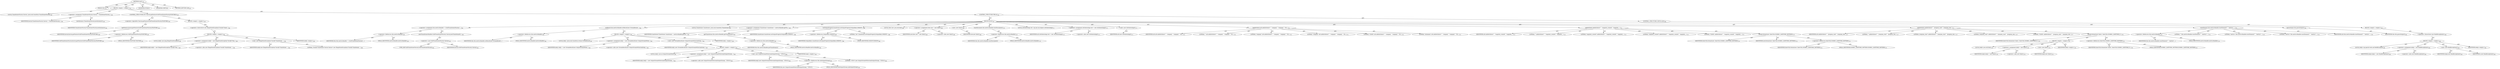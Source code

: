 digraph "start" {  
"111669149700" [label = <(METHOD,start)<SUB>155</SUB>> ]
"115964116992" [label = <(PARAM,this)<SUB>155</SUB>> ]
"25769803780" [label = <(BLOCK,&lt;empty&gt;,&lt;empty&gt;)<SUB>155</SUB>> ]
"94489280512" [label = <(LOCAL,TransformerFactory factory: javax.xml.transform.TransformerFactory)<SUB>158</SUB>> ]
"30064771083" [label = <(&lt;operator&gt;.assignment,TransformerFactory factory = TransformerFactory...)<SUB>158</SUB>> ]
"68719476754" [label = <(IDENTIFIER,factory,TransformerFactory factory = TransformerFactory...)<SUB>158</SUB>> ]
"30064771084" [label = <(newInstance,TransformerFactory.newInstance())<SUB>158</SUB>> ]
"68719476755" [label = <(IDENTIFIER,TransformerFactory,TransformerFactory.newInstance())<SUB>158</SUB>> ]
"47244640256" [label = <(CONTROL_STRUCTURE,IF,if (!factory.getFeature(SAXTransformerFactory.FEATURE)))<SUB>159</SUB>> ]
"30064771085" [label = <(&lt;operator&gt;.logicalNot,!factory.getFeature(SAXTransformerFactory.FEATURE))<SUB>159</SUB>> ]
"30064771086" [label = <(getFeature,factory.getFeature(SAXTransformerFactory.FEATURE))<SUB>159</SUB>> ]
"68719476756" [label = <(IDENTIFIER,factory,factory.getFeature(SAXTransformerFactory.FEATURE))<SUB>159</SUB>> ]
"30064771087" [label = <(&lt;operator&gt;.fieldAccess,SAXTransformerFactory.FEATURE)<SUB>159</SUB>> ]
"68719476757" [label = <(IDENTIFIER,SAXTransformerFactory,factory.getFeature(SAXTransformerFactory.FEATURE))<SUB>159</SUB>> ]
"55834574853" [label = <(FIELD_IDENTIFIER,FEATURE,FEATURE)<SUB>159</SUB>> ]
"25769803781" [label = <(BLOCK,&lt;empty&gt;,&lt;empty&gt;)<SUB>159</SUB>> ]
"30064771088" [label = <(&lt;operator&gt;.throw,throw new IllegalStateException(&quot;Invalid Transf...)<SUB>160</SUB>> ]
"25769803782" [label = <(BLOCK,&lt;empty&gt;,&lt;empty&gt;)<SUB>160</SUB>> ]
"94489280513" [label = <(LOCAL,$obj0: java.lang.IllegalStateException)<SUB>160</SUB>> ]
"30064771089" [label = <(&lt;operator&gt;.assignment,$obj0 = new IllegalStateException(&quot;Invalid Tran...)<SUB>160</SUB>> ]
"68719476758" [label = <(IDENTIFIER,$obj0,$obj0 = new IllegalStateException(&quot;Invalid Tran...)<SUB>160</SUB>> ]
"30064771090" [label = <(&lt;operator&gt;.alloc,new IllegalStateException(&quot;Invalid Transformer ...)<SUB>160</SUB>> ]
"30064771091" [label = <(&lt;init&gt;,new IllegalStateException(&quot;Invalid Transformer ...)<SUB>160</SUB>> ]
"68719476759" [label = <(IDENTIFIER,$obj0,new IllegalStateException(&quot;Invalid Transformer ...)<SUB>160</SUB>> ]
"90194313216" [label = <(LITERAL,&quot;Invalid Transformer factory feature&quot;,new IllegalStateException(&quot;Invalid Transformer ...)<SUB>160</SUB>> ]
"68719476760" [label = <(IDENTIFIER,$obj0,&lt;empty&gt;)<SUB>160</SUB>> ]
"47244640257" [label = <(CONTROL_STRUCTURE,TRY,try)<SUB>162</SUB>> ]
"25769803783" [label = <(BLOCK,try,try)<SUB>162</SUB>> ]
"30064771092" [label = <(&lt;operator&gt;.assignment,this.metricsHandler = ((SAXTransformerFactory) ...)<SUB>163</SUB>> ]
"30064771093" [label = <(&lt;operator&gt;.fieldAccess,this.metricsHandler)<SUB>163</SUB>> ]
"68719476761" [label = <(IDENTIFIER,this,this.metricsHandler = ((SAXTransformerFactory) ...)> ]
"55834574854" [label = <(FIELD_IDENTIFIER,metricsHandler,metricsHandler)<SUB>163</SUB>> ]
"30064771094" [label = <(newTransformerHandler,(SAXTransformerFactory) factory.newTransformerH...)<SUB>163</SUB>> ]
"30064771095" [label = <(&lt;operator&gt;.cast,(SAXTransformerFactory) factory)<SUB>163</SUB>> ]
"180388626432" [label = <(TYPE_REF,SAXTransformerFactory,SAXTransformerFactory)<SUB>163</SUB>> ]
"68719476762" [label = <(IDENTIFIER,factory,(SAXTransformerFactory) factory)<SUB>163</SUB>> ]
"30064771096" [label = <(setResult,this.metricsHandler.setResult(new StreamResult(...)<SUB>164</SUB>> ]
"30064771097" [label = <(&lt;operator&gt;.fieldAccess,this.metricsHandler)<SUB>164</SUB>> ]
"68719476763" [label = <(IDENTIFIER,this,this.metricsHandler.setResult(new StreamResult(...)> ]
"55834574855" [label = <(FIELD_IDENTIFIER,metricsHandler,metricsHandler)<SUB>164</SUB>> ]
"25769803784" [label = <(BLOCK,&lt;empty&gt;,&lt;empty&gt;)<SUB>164</SUB>> ]
"94489280514" [label = <(LOCAL,$obj1: javax.xml.transform.stream.StreamResult)<SUB>164</SUB>> ]
"30064771098" [label = <(&lt;operator&gt;.assignment,$obj1 = new StreamResult(new OutputStreamWriter...)<SUB>164</SUB>> ]
"68719476764" [label = <(IDENTIFIER,$obj1,$obj1 = new StreamResult(new OutputStreamWriter...)<SUB>164</SUB>> ]
"30064771099" [label = <(&lt;operator&gt;.alloc,new StreamResult(new OutputStreamWriter(xmlOutp...)<SUB>164</SUB>> ]
"30064771100" [label = <(&lt;init&gt;,new StreamResult(new OutputStreamWriter(xmlOutp...)<SUB>164</SUB>> ]
"68719476765" [label = <(IDENTIFIER,$obj1,new StreamResult(new OutputStreamWriter(xmlOutp...)<SUB>164</SUB>> ]
"25769803785" [label = <(BLOCK,&lt;empty&gt;,&lt;empty&gt;)<SUB>164</SUB>> ]
"94489280515" [label = <(LOCAL,$obj2: java.io.OutputStreamWriter)<SUB>164</SUB>> ]
"30064771101" [label = <(&lt;operator&gt;.assignment,$obj2 = new OutputStreamWriter(xmlOutputStream,...)<SUB>164</SUB>> ]
"68719476766" [label = <(IDENTIFIER,$obj2,$obj2 = new OutputStreamWriter(xmlOutputStream,...)<SUB>164</SUB>> ]
"30064771102" [label = <(&lt;operator&gt;.alloc,new OutputStreamWriter(xmlOutputStream, &quot;UTF-8&quot;))<SUB>164</SUB>> ]
"30064771103" [label = <(&lt;init&gt;,new OutputStreamWriter(xmlOutputStream, &quot;UTF-8&quot;))<SUB>164</SUB>> ]
"68719476767" [label = <(IDENTIFIER,$obj2,new OutputStreamWriter(xmlOutputStream, &quot;UTF-8&quot;))<SUB>164</SUB>> ]
"30064771104" [label = <(&lt;operator&gt;.fieldAccess,this.xmlOutputStream)<SUB>164</SUB>> ]
"68719476768" [label = <(IDENTIFIER,this,new OutputStreamWriter(xmlOutputStream, &quot;UTF-8&quot;))> ]
"55834574856" [label = <(FIELD_IDENTIFIER,xmlOutputStream,xmlOutputStream)<SUB>164</SUB>> ]
"90194313217" [label = <(LITERAL,&quot;UTF-8&quot;,new OutputStreamWriter(xmlOutputStream, &quot;UTF-8&quot;))<SUB>164</SUB>> ]
"68719476769" [label = <(IDENTIFIER,$obj2,&lt;empty&gt;)<SUB>164</SUB>> ]
"68719476770" [label = <(IDENTIFIER,$obj1,&lt;empty&gt;)<SUB>164</SUB>> ]
"94489280516" [label = <(LOCAL,Transformer transformer: javax.xml.transform.Transformer)<SUB>165</SUB>> ]
"30064771105" [label = <(&lt;operator&gt;.assignment,Transformer transformer = metricsHandler.getTra...)<SUB>165</SUB>> ]
"68719476771" [label = <(IDENTIFIER,transformer,Transformer transformer = metricsHandler.getTra...)<SUB>165</SUB>> ]
"30064771106" [label = <(getTransformer,this.metricsHandler.getTransformer())<SUB>165</SUB>> ]
"30064771107" [label = <(&lt;operator&gt;.fieldAccess,this.metricsHandler)<SUB>165</SUB>> ]
"68719476772" [label = <(IDENTIFIER,this,this.metricsHandler.getTransformer())> ]
"55834574857" [label = <(FIELD_IDENTIFIER,metricsHandler,metricsHandler)<SUB>165</SUB>> ]
"30064771108" [label = <(setOutputProperty,transformer.setOutputProperty(OutputKeys.INDENT...)<SUB>166</SUB>> ]
"68719476773" [label = <(IDENTIFIER,transformer,transformer.setOutputProperty(OutputKeys.INDENT...)<SUB>166</SUB>> ]
"30064771109" [label = <(&lt;operator&gt;.fieldAccess,OutputKeys.INDENT)<SUB>166</SUB>> ]
"68719476774" [label = <(IDENTIFIER,OutputKeys,transformer.setOutputProperty(OutputKeys.INDENT...)<SUB>166</SUB>> ]
"55834574858" [label = <(FIELD_IDENTIFIER,INDENT,INDENT)<SUB>166</SUB>> ]
"90194313218" [label = <(LITERAL,&quot;yes&quot;,transformer.setOutputProperty(OutputKeys.INDENT...)<SUB>166</SUB>> ]
"94489280517" [label = <(LOCAL,Date now: java.util.Date)<SUB>169</SUB>> ]
"30064771110" [label = <(&lt;operator&gt;.assignment,Date now = new Date())<SUB>169</SUB>> ]
"68719476775" [label = <(IDENTIFIER,now,Date now = new Date())<SUB>169</SUB>> ]
"30064771111" [label = <(&lt;operator&gt;.alloc,new Date())<SUB>169</SUB>> ]
"30064771112" [label = <(&lt;init&gt;,new Date())<SUB>169</SUB>> ]
"68719476776" [label = <(IDENTIFIER,now,new Date())<SUB>169</SUB>> ]
"30064771113" [label = <(startDocument,this.metricsHandler.startDocument())<SUB>170</SUB>> ]
"30064771114" [label = <(&lt;operator&gt;.fieldAccess,this.metricsHandler)<SUB>170</SUB>> ]
"68719476777" [label = <(IDENTIFIER,this,this.metricsHandler.startDocument())> ]
"55834574859" [label = <(FIELD_IDENTIFIER,metricsHandler,metricsHandler)<SUB>170</SUB>> ]
"94489280518" [label = <(LOCAL,AttributesImpl attr: org.xml.sax.helpers.AttributesImpl)<SUB>171</SUB>> ]
"30064771115" [label = <(&lt;operator&gt;.assignment,AttributesImpl attr = new AttributesImpl())<SUB>171</SUB>> ]
"68719476778" [label = <(IDENTIFIER,attr,AttributesImpl attr = new AttributesImpl())<SUB>171</SUB>> ]
"30064771116" [label = <(&lt;operator&gt;.alloc,new AttributesImpl())<SUB>171</SUB>> ]
"30064771117" [label = <(&lt;init&gt;,new AttributesImpl())<SUB>171</SUB>> ]
"68719476779" [label = <(IDENTIFIER,attr,new AttributesImpl())<SUB>171</SUB>> ]
"30064771118" [label = <(addAttribute,attr.addAttribute(&quot;&quot;, &quot;company&quot;, &quot;company&quot;, &quot;CD...)<SUB>172</SUB>> ]
"68719476780" [label = <(IDENTIFIER,attr,attr.addAttribute(&quot;&quot;, &quot;company&quot;, &quot;company&quot;, &quot;CD...)<SUB>172</SUB>> ]
"90194313219" [label = <(LITERAL,&quot;&quot;,attr.addAttribute(&quot;&quot;, &quot;company&quot;, &quot;company&quot;, &quot;CD...)<SUB>172</SUB>> ]
"90194313220" [label = <(LITERAL,&quot;company&quot;,attr.addAttribute(&quot;&quot;, &quot;company&quot;, &quot;company&quot;, &quot;CD...)<SUB>172</SUB>> ]
"90194313221" [label = <(LITERAL,&quot;company&quot;,attr.addAttribute(&quot;&quot;, &quot;company&quot;, &quot;company&quot;, &quot;CD...)<SUB>172</SUB>> ]
"90194313222" [label = <(LITERAL,&quot;CDATA&quot;,attr.addAttribute(&quot;&quot;, &quot;company&quot;, &quot;company&quot;, &quot;CD...)<SUB>172</SUB>> ]
"90194313223" [label = <(LITERAL,&quot;metamata&quot;,attr.addAttribute(&quot;&quot;, &quot;company&quot;, &quot;company&quot;, &quot;CD...)<SUB>172</SUB>> ]
"30064771119" [label = <(addAttribute,addAttribute(&quot;&quot;, &quot;snapshot_created&quot;, &quot;snapshot_...)<SUB>173</SUB>> ]
"68719476781" [label = <(IDENTIFIER,attr,addAttribute(&quot;&quot;, &quot;snapshot_created&quot;, &quot;snapshot_...)<SUB>173</SUB>> ]
"90194313224" [label = <(LITERAL,&quot;&quot;,addAttribute(&quot;&quot;, &quot;snapshot_created&quot;, &quot;snapshot_...)<SUB>173</SUB>> ]
"90194313225" [label = <(LITERAL,&quot;snapshot_created&quot;,addAttribute(&quot;&quot;, &quot;snapshot_created&quot;, &quot;snapshot_...)<SUB>173</SUB>> ]
"90194313226" [label = <(LITERAL,&quot;snapshot_created&quot;,addAttribute(&quot;&quot;, &quot;snapshot_created&quot;, &quot;snapshot_...)<SUB>173</SUB>> ]
"90194313227" [label = <(LITERAL,&quot;CDATA&quot;,addAttribute(&quot;&quot;, &quot;snapshot_created&quot;, &quot;snapshot_...)<SUB>173</SUB>> ]
"30064771120" [label = <(format,format(now, DateUtils.ISO8601_DATETIME_PATTERN))<SUB>174</SUB>> ]
"68719476782" [label = <(IDENTIFIER,DateUtils,format(now, DateUtils.ISO8601_DATETIME_PATTERN))<SUB>174</SUB>> ]
"68719476783" [label = <(IDENTIFIER,now,format(now, DateUtils.ISO8601_DATETIME_PATTERN))<SUB>174</SUB>> ]
"30064771121" [label = <(&lt;operator&gt;.fieldAccess,DateUtils.ISO8601_DATETIME_PATTERN)<SUB>174</SUB>> ]
"68719476784" [label = <(IDENTIFIER,DateUtils,format(now, DateUtils.ISO8601_DATETIME_PATTERN))<SUB>174</SUB>> ]
"55834574860" [label = <(FIELD_IDENTIFIER,ISO8601_DATETIME_PATTERN,ISO8601_DATETIME_PATTERN)<SUB>174</SUB>> ]
"30064771122" [label = <(addAttribute,addAttribute(&quot;&quot;, &quot;program_start&quot;, &quot;program_star...)<SUB>177</SUB>> ]
"68719476785" [label = <(IDENTIFIER,attr,addAttribute(&quot;&quot;, &quot;program_start&quot;, &quot;program_star...)<SUB>177</SUB>> ]
"90194313228" [label = <(LITERAL,&quot;&quot;,addAttribute(&quot;&quot;, &quot;program_start&quot;, &quot;program_star...)<SUB>177</SUB>> ]
"90194313229" [label = <(LITERAL,&quot;program_start&quot;,addAttribute(&quot;&quot;, &quot;program_start&quot;, &quot;program_star...)<SUB>177</SUB>> ]
"90194313230" [label = <(LITERAL,&quot;program_start&quot;,addAttribute(&quot;&quot;, &quot;program_start&quot;, &quot;program_star...)<SUB>177</SUB>> ]
"90194313231" [label = <(LITERAL,&quot;CDATA&quot;,addAttribute(&quot;&quot;, &quot;program_start&quot;, &quot;program_star...)<SUB>177</SUB>> ]
"30064771123" [label = <(format,format(new Date(), DateUtils.ISO8601_DATETIME_P...)<SUB>178</SUB>> ]
"68719476786" [label = <(IDENTIFIER,DateUtils,format(new Date(), DateUtils.ISO8601_DATETIME_P...)<SUB>178</SUB>> ]
"25769803786" [label = <(BLOCK,&lt;empty&gt;,&lt;empty&gt;)<SUB>178</SUB>> ]
"94489280519" [label = <(LOCAL,$obj3: java.util.Date)<SUB>178</SUB>> ]
"30064771124" [label = <(&lt;operator&gt;.assignment,$obj3 = new Date())<SUB>178</SUB>> ]
"68719476787" [label = <(IDENTIFIER,$obj3,$obj3 = new Date())<SUB>178</SUB>> ]
"30064771125" [label = <(&lt;operator&gt;.alloc,new Date())<SUB>178</SUB>> ]
"30064771126" [label = <(&lt;init&gt;,new Date())<SUB>178</SUB>> ]
"68719476788" [label = <(IDENTIFIER,$obj3,new Date())<SUB>178</SUB>> ]
"68719476789" [label = <(IDENTIFIER,$obj3,&lt;empty&gt;)<SUB>178</SUB>> ]
"30064771127" [label = <(&lt;operator&gt;.fieldAccess,DateUtils.ISO8601_DATETIME_PATTERN)<SUB>178</SUB>> ]
"68719476790" [label = <(IDENTIFIER,DateUtils,format(new Date(), DateUtils.ISO8601_DATETIME_P...)<SUB>178</SUB>> ]
"55834574861" [label = <(FIELD_IDENTIFIER,ISO8601_DATETIME_PATTERN,ISO8601_DATETIME_PATTERN)<SUB>178</SUB>> ]
"30064771128" [label = <(startElement,this.metricsHandler.startElement(&quot;&quot;, &quot;metrics&quot;,...)<SUB>179</SUB>> ]
"30064771129" [label = <(&lt;operator&gt;.fieldAccess,this.metricsHandler)<SUB>179</SUB>> ]
"68719476791" [label = <(IDENTIFIER,this,this.metricsHandler.startElement(&quot;&quot;, &quot;metrics&quot;,...)> ]
"55834574862" [label = <(FIELD_IDENTIFIER,metricsHandler,metricsHandler)<SUB>179</SUB>> ]
"90194313232" [label = <(LITERAL,&quot;&quot;,this.metricsHandler.startElement(&quot;&quot;, &quot;metrics&quot;,...)<SUB>179</SUB>> ]
"90194313233" [label = <(LITERAL,&quot;metrics&quot;,this.metricsHandler.startElement(&quot;&quot;, &quot;metrics&quot;,...)<SUB>179</SUB>> ]
"90194313234" [label = <(LITERAL,&quot;metrics&quot;,this.metricsHandler.startElement(&quot;&quot;, &quot;metrics&quot;,...)<SUB>179</SUB>> ]
"68719476792" [label = <(IDENTIFIER,attr,this.metricsHandler.startElement(&quot;&quot;, &quot;metrics&quot;,...)<SUB>179</SUB>> ]
"30064771130" [label = <(parseOutput,this.parseOutput())<SUB>182</SUB>> ]
"68719476736" [label = <(IDENTIFIER,this,this.parseOutput())<SUB>182</SUB>> ]
"47244640258" [label = <(CONTROL_STRUCTURE,CATCH,catch)<SUB>184</SUB>> ]
"25769803787" [label = <(BLOCK,&lt;empty&gt;,&lt;empty&gt;)<SUB>184</SUB>> ]
"30064771131" [label = <(&lt;operator&gt;.throw,throw new BuildException(e);)<SUB>185</SUB>> ]
"25769803788" [label = <(BLOCK,&lt;empty&gt;,&lt;empty&gt;)<SUB>185</SUB>> ]
"94489280520" [label = <(LOCAL,$obj4: org.apache.tools.ant.BuildException)<SUB>185</SUB>> ]
"30064771132" [label = <(&lt;operator&gt;.assignment,$obj4 = new BuildException(e))<SUB>185</SUB>> ]
"68719476793" [label = <(IDENTIFIER,$obj4,$obj4 = new BuildException(e))<SUB>185</SUB>> ]
"30064771133" [label = <(&lt;operator&gt;.alloc,new BuildException(e))<SUB>185</SUB>> ]
"30064771134" [label = <(&lt;init&gt;,new BuildException(e))<SUB>185</SUB>> ]
"68719476794" [label = <(IDENTIFIER,$obj4,new BuildException(e))<SUB>185</SUB>> ]
"68719476795" [label = <(IDENTIFIER,e,new BuildException(e))<SUB>185</SUB>> ]
"68719476796" [label = <(IDENTIFIER,$obj4,&lt;empty&gt;)<SUB>185</SUB>> ]
"133143986198" [label = <(MODIFIER,PUBLIC)> ]
"133143986199" [label = <(MODIFIER,VIRTUAL)> ]
"128849018884" [label = <(METHOD_RETURN,void)<SUB>155</SUB>> ]
  "111669149700" -> "115964116992"  [ label = "AST: "] 
  "111669149700" -> "25769803780"  [ label = "AST: "] 
  "111669149700" -> "133143986198"  [ label = "AST: "] 
  "111669149700" -> "133143986199"  [ label = "AST: "] 
  "111669149700" -> "128849018884"  [ label = "AST: "] 
  "25769803780" -> "94489280512"  [ label = "AST: "] 
  "25769803780" -> "30064771083"  [ label = "AST: "] 
  "25769803780" -> "47244640256"  [ label = "AST: "] 
  "25769803780" -> "47244640257"  [ label = "AST: "] 
  "30064771083" -> "68719476754"  [ label = "AST: "] 
  "30064771083" -> "30064771084"  [ label = "AST: "] 
  "30064771084" -> "68719476755"  [ label = "AST: "] 
  "47244640256" -> "30064771085"  [ label = "AST: "] 
  "47244640256" -> "25769803781"  [ label = "AST: "] 
  "30064771085" -> "30064771086"  [ label = "AST: "] 
  "30064771086" -> "68719476756"  [ label = "AST: "] 
  "30064771086" -> "30064771087"  [ label = "AST: "] 
  "30064771087" -> "68719476757"  [ label = "AST: "] 
  "30064771087" -> "55834574853"  [ label = "AST: "] 
  "25769803781" -> "30064771088"  [ label = "AST: "] 
  "30064771088" -> "25769803782"  [ label = "AST: "] 
  "25769803782" -> "94489280513"  [ label = "AST: "] 
  "25769803782" -> "30064771089"  [ label = "AST: "] 
  "25769803782" -> "30064771091"  [ label = "AST: "] 
  "25769803782" -> "68719476760"  [ label = "AST: "] 
  "30064771089" -> "68719476758"  [ label = "AST: "] 
  "30064771089" -> "30064771090"  [ label = "AST: "] 
  "30064771091" -> "68719476759"  [ label = "AST: "] 
  "30064771091" -> "90194313216"  [ label = "AST: "] 
  "47244640257" -> "25769803783"  [ label = "AST: "] 
  "47244640257" -> "47244640258"  [ label = "AST: "] 
  "25769803783" -> "30064771092"  [ label = "AST: "] 
  "25769803783" -> "30064771096"  [ label = "AST: "] 
  "25769803783" -> "94489280516"  [ label = "AST: "] 
  "25769803783" -> "30064771105"  [ label = "AST: "] 
  "25769803783" -> "30064771108"  [ label = "AST: "] 
  "25769803783" -> "94489280517"  [ label = "AST: "] 
  "25769803783" -> "30064771110"  [ label = "AST: "] 
  "25769803783" -> "30064771112"  [ label = "AST: "] 
  "25769803783" -> "30064771113"  [ label = "AST: "] 
  "25769803783" -> "94489280518"  [ label = "AST: "] 
  "25769803783" -> "30064771115"  [ label = "AST: "] 
  "25769803783" -> "30064771117"  [ label = "AST: "] 
  "25769803783" -> "30064771118"  [ label = "AST: "] 
  "25769803783" -> "30064771119"  [ label = "AST: "] 
  "25769803783" -> "30064771122"  [ label = "AST: "] 
  "25769803783" -> "30064771128"  [ label = "AST: "] 
  "25769803783" -> "30064771130"  [ label = "AST: "] 
  "30064771092" -> "30064771093"  [ label = "AST: "] 
  "30064771092" -> "30064771094"  [ label = "AST: "] 
  "30064771093" -> "68719476761"  [ label = "AST: "] 
  "30064771093" -> "55834574854"  [ label = "AST: "] 
  "30064771094" -> "30064771095"  [ label = "AST: "] 
  "30064771095" -> "180388626432"  [ label = "AST: "] 
  "30064771095" -> "68719476762"  [ label = "AST: "] 
  "30064771096" -> "30064771097"  [ label = "AST: "] 
  "30064771096" -> "25769803784"  [ label = "AST: "] 
  "30064771097" -> "68719476763"  [ label = "AST: "] 
  "30064771097" -> "55834574855"  [ label = "AST: "] 
  "25769803784" -> "94489280514"  [ label = "AST: "] 
  "25769803784" -> "30064771098"  [ label = "AST: "] 
  "25769803784" -> "30064771100"  [ label = "AST: "] 
  "25769803784" -> "68719476770"  [ label = "AST: "] 
  "30064771098" -> "68719476764"  [ label = "AST: "] 
  "30064771098" -> "30064771099"  [ label = "AST: "] 
  "30064771100" -> "68719476765"  [ label = "AST: "] 
  "30064771100" -> "25769803785"  [ label = "AST: "] 
  "25769803785" -> "94489280515"  [ label = "AST: "] 
  "25769803785" -> "30064771101"  [ label = "AST: "] 
  "25769803785" -> "30064771103"  [ label = "AST: "] 
  "25769803785" -> "68719476769"  [ label = "AST: "] 
  "30064771101" -> "68719476766"  [ label = "AST: "] 
  "30064771101" -> "30064771102"  [ label = "AST: "] 
  "30064771103" -> "68719476767"  [ label = "AST: "] 
  "30064771103" -> "30064771104"  [ label = "AST: "] 
  "30064771103" -> "90194313217"  [ label = "AST: "] 
  "30064771104" -> "68719476768"  [ label = "AST: "] 
  "30064771104" -> "55834574856"  [ label = "AST: "] 
  "30064771105" -> "68719476771"  [ label = "AST: "] 
  "30064771105" -> "30064771106"  [ label = "AST: "] 
  "30064771106" -> "30064771107"  [ label = "AST: "] 
  "30064771107" -> "68719476772"  [ label = "AST: "] 
  "30064771107" -> "55834574857"  [ label = "AST: "] 
  "30064771108" -> "68719476773"  [ label = "AST: "] 
  "30064771108" -> "30064771109"  [ label = "AST: "] 
  "30064771108" -> "90194313218"  [ label = "AST: "] 
  "30064771109" -> "68719476774"  [ label = "AST: "] 
  "30064771109" -> "55834574858"  [ label = "AST: "] 
  "30064771110" -> "68719476775"  [ label = "AST: "] 
  "30064771110" -> "30064771111"  [ label = "AST: "] 
  "30064771112" -> "68719476776"  [ label = "AST: "] 
  "30064771113" -> "30064771114"  [ label = "AST: "] 
  "30064771114" -> "68719476777"  [ label = "AST: "] 
  "30064771114" -> "55834574859"  [ label = "AST: "] 
  "30064771115" -> "68719476778"  [ label = "AST: "] 
  "30064771115" -> "30064771116"  [ label = "AST: "] 
  "30064771117" -> "68719476779"  [ label = "AST: "] 
  "30064771118" -> "68719476780"  [ label = "AST: "] 
  "30064771118" -> "90194313219"  [ label = "AST: "] 
  "30064771118" -> "90194313220"  [ label = "AST: "] 
  "30064771118" -> "90194313221"  [ label = "AST: "] 
  "30064771118" -> "90194313222"  [ label = "AST: "] 
  "30064771118" -> "90194313223"  [ label = "AST: "] 
  "30064771119" -> "68719476781"  [ label = "AST: "] 
  "30064771119" -> "90194313224"  [ label = "AST: "] 
  "30064771119" -> "90194313225"  [ label = "AST: "] 
  "30064771119" -> "90194313226"  [ label = "AST: "] 
  "30064771119" -> "90194313227"  [ label = "AST: "] 
  "30064771119" -> "30064771120"  [ label = "AST: "] 
  "30064771120" -> "68719476782"  [ label = "AST: "] 
  "30064771120" -> "68719476783"  [ label = "AST: "] 
  "30064771120" -> "30064771121"  [ label = "AST: "] 
  "30064771121" -> "68719476784"  [ label = "AST: "] 
  "30064771121" -> "55834574860"  [ label = "AST: "] 
  "30064771122" -> "68719476785"  [ label = "AST: "] 
  "30064771122" -> "90194313228"  [ label = "AST: "] 
  "30064771122" -> "90194313229"  [ label = "AST: "] 
  "30064771122" -> "90194313230"  [ label = "AST: "] 
  "30064771122" -> "90194313231"  [ label = "AST: "] 
  "30064771122" -> "30064771123"  [ label = "AST: "] 
  "30064771123" -> "68719476786"  [ label = "AST: "] 
  "30064771123" -> "25769803786"  [ label = "AST: "] 
  "30064771123" -> "30064771127"  [ label = "AST: "] 
  "25769803786" -> "94489280519"  [ label = "AST: "] 
  "25769803786" -> "30064771124"  [ label = "AST: "] 
  "25769803786" -> "30064771126"  [ label = "AST: "] 
  "25769803786" -> "68719476789"  [ label = "AST: "] 
  "30064771124" -> "68719476787"  [ label = "AST: "] 
  "30064771124" -> "30064771125"  [ label = "AST: "] 
  "30064771126" -> "68719476788"  [ label = "AST: "] 
  "30064771127" -> "68719476790"  [ label = "AST: "] 
  "30064771127" -> "55834574861"  [ label = "AST: "] 
  "30064771128" -> "30064771129"  [ label = "AST: "] 
  "30064771128" -> "90194313232"  [ label = "AST: "] 
  "30064771128" -> "90194313233"  [ label = "AST: "] 
  "30064771128" -> "90194313234"  [ label = "AST: "] 
  "30064771128" -> "68719476792"  [ label = "AST: "] 
  "30064771129" -> "68719476791"  [ label = "AST: "] 
  "30064771129" -> "55834574862"  [ label = "AST: "] 
  "30064771130" -> "68719476736"  [ label = "AST: "] 
  "47244640258" -> "25769803787"  [ label = "AST: "] 
  "25769803787" -> "30064771131"  [ label = "AST: "] 
  "30064771131" -> "25769803788"  [ label = "AST: "] 
  "25769803788" -> "94489280520"  [ label = "AST: "] 
  "25769803788" -> "30064771132"  [ label = "AST: "] 
  "25769803788" -> "30064771134"  [ label = "AST: "] 
  "25769803788" -> "68719476796"  [ label = "AST: "] 
  "30064771132" -> "68719476793"  [ label = "AST: "] 
  "30064771132" -> "30064771133"  [ label = "AST: "] 
  "30064771134" -> "68719476794"  [ label = "AST: "] 
  "30064771134" -> "68719476795"  [ label = "AST: "] 
  "111669149700" -> "115964116992"  [ label = "DDG: "] 
}

